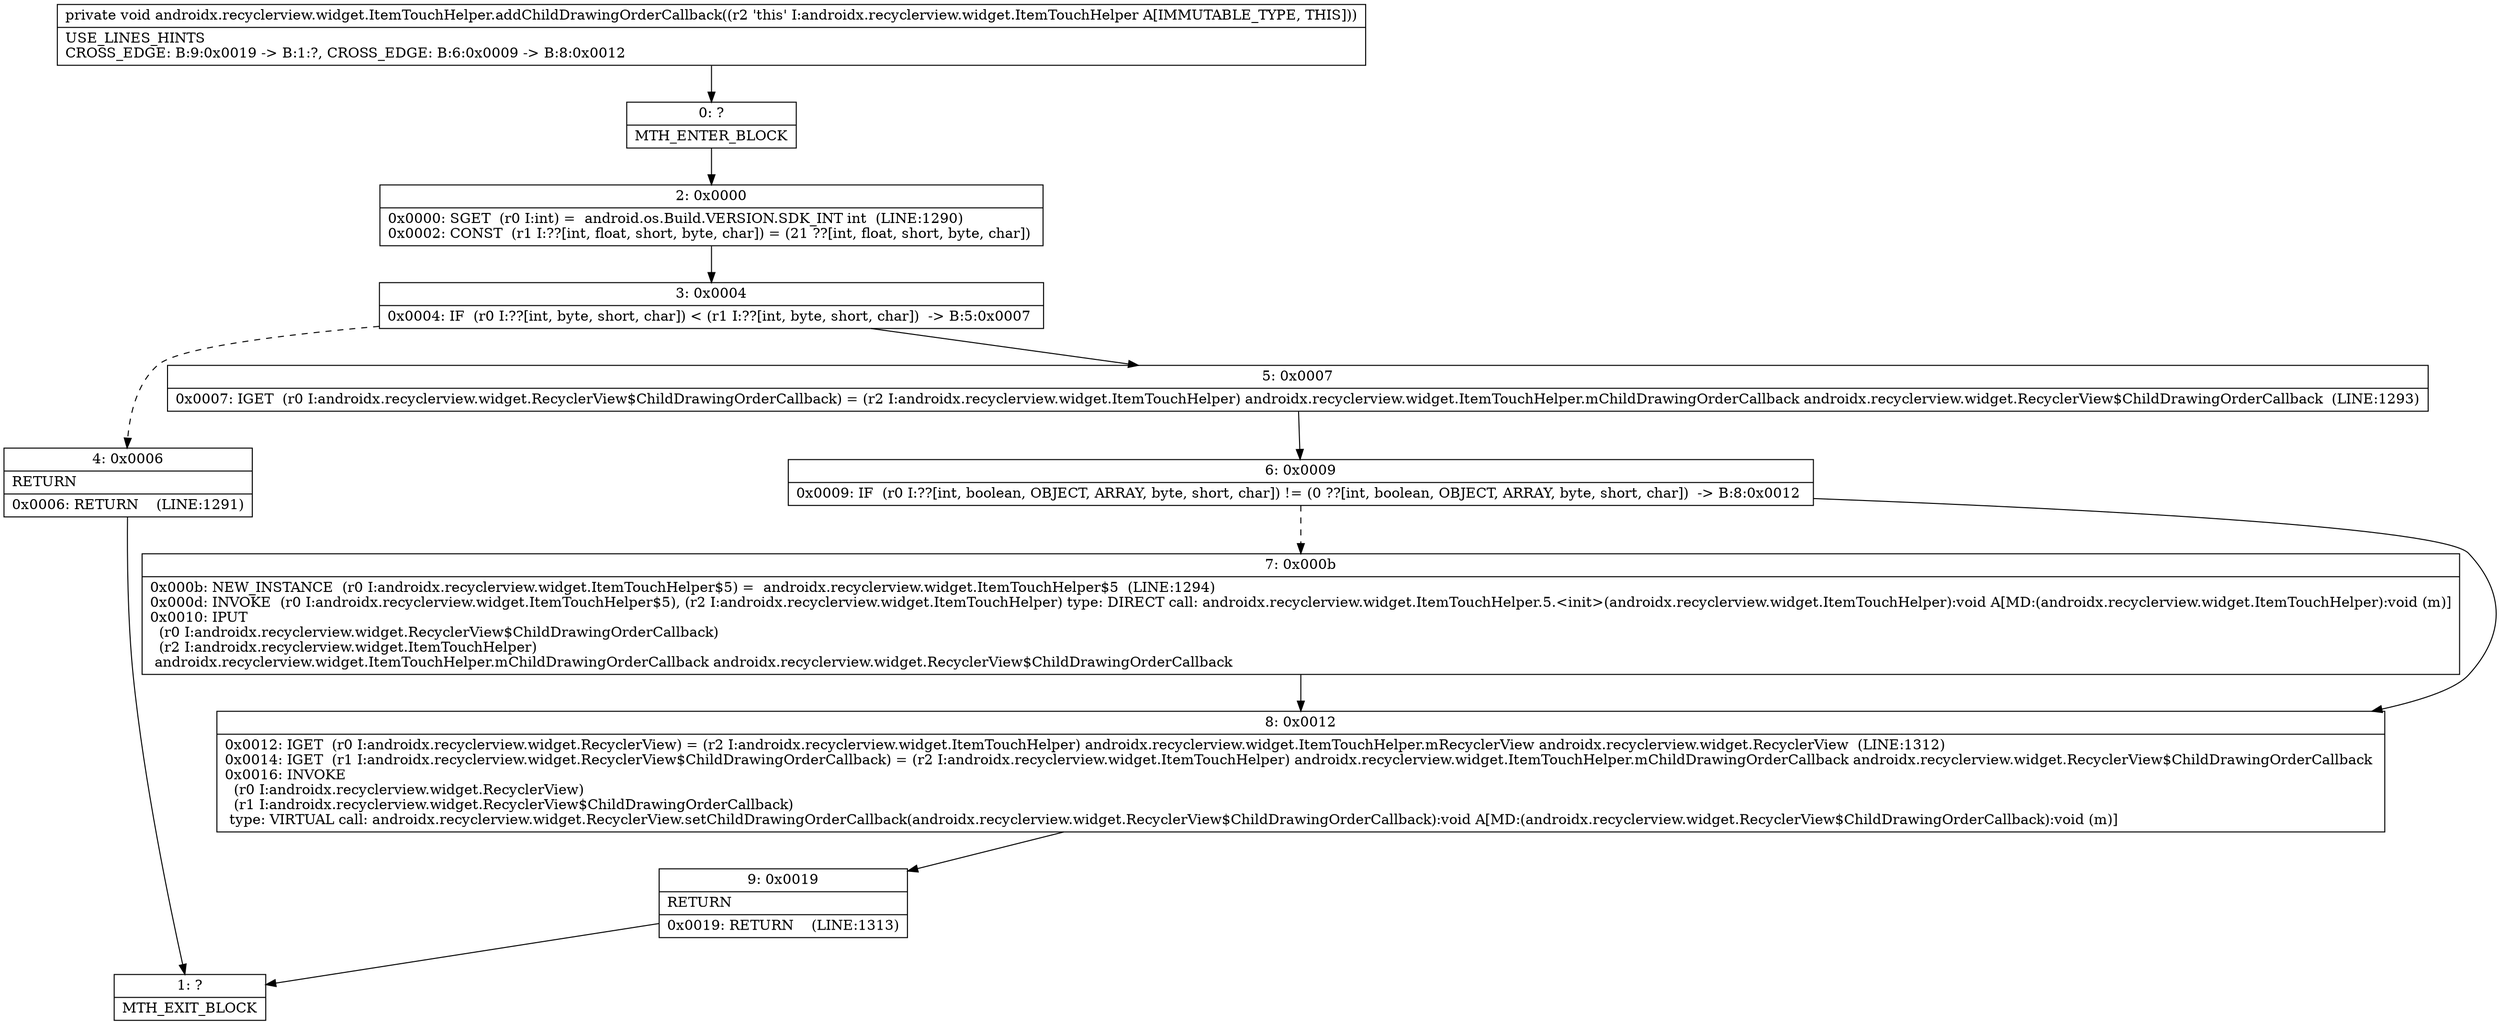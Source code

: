digraph "CFG forandroidx.recyclerview.widget.ItemTouchHelper.addChildDrawingOrderCallback()V" {
Node_0 [shape=record,label="{0\:\ ?|MTH_ENTER_BLOCK\l}"];
Node_2 [shape=record,label="{2\:\ 0x0000|0x0000: SGET  (r0 I:int) =  android.os.Build.VERSION.SDK_INT int  (LINE:1290)\l0x0002: CONST  (r1 I:??[int, float, short, byte, char]) = (21 ??[int, float, short, byte, char]) \l}"];
Node_3 [shape=record,label="{3\:\ 0x0004|0x0004: IF  (r0 I:??[int, byte, short, char]) \< (r1 I:??[int, byte, short, char])  \-\> B:5:0x0007 \l}"];
Node_4 [shape=record,label="{4\:\ 0x0006|RETURN\l|0x0006: RETURN    (LINE:1291)\l}"];
Node_1 [shape=record,label="{1\:\ ?|MTH_EXIT_BLOCK\l}"];
Node_5 [shape=record,label="{5\:\ 0x0007|0x0007: IGET  (r0 I:androidx.recyclerview.widget.RecyclerView$ChildDrawingOrderCallback) = (r2 I:androidx.recyclerview.widget.ItemTouchHelper) androidx.recyclerview.widget.ItemTouchHelper.mChildDrawingOrderCallback androidx.recyclerview.widget.RecyclerView$ChildDrawingOrderCallback  (LINE:1293)\l}"];
Node_6 [shape=record,label="{6\:\ 0x0009|0x0009: IF  (r0 I:??[int, boolean, OBJECT, ARRAY, byte, short, char]) != (0 ??[int, boolean, OBJECT, ARRAY, byte, short, char])  \-\> B:8:0x0012 \l}"];
Node_7 [shape=record,label="{7\:\ 0x000b|0x000b: NEW_INSTANCE  (r0 I:androidx.recyclerview.widget.ItemTouchHelper$5) =  androidx.recyclerview.widget.ItemTouchHelper$5  (LINE:1294)\l0x000d: INVOKE  (r0 I:androidx.recyclerview.widget.ItemTouchHelper$5), (r2 I:androidx.recyclerview.widget.ItemTouchHelper) type: DIRECT call: androidx.recyclerview.widget.ItemTouchHelper.5.\<init\>(androidx.recyclerview.widget.ItemTouchHelper):void A[MD:(androidx.recyclerview.widget.ItemTouchHelper):void (m)]\l0x0010: IPUT  \l  (r0 I:androidx.recyclerview.widget.RecyclerView$ChildDrawingOrderCallback)\l  (r2 I:androidx.recyclerview.widget.ItemTouchHelper)\l androidx.recyclerview.widget.ItemTouchHelper.mChildDrawingOrderCallback androidx.recyclerview.widget.RecyclerView$ChildDrawingOrderCallback \l}"];
Node_8 [shape=record,label="{8\:\ 0x0012|0x0012: IGET  (r0 I:androidx.recyclerview.widget.RecyclerView) = (r2 I:androidx.recyclerview.widget.ItemTouchHelper) androidx.recyclerview.widget.ItemTouchHelper.mRecyclerView androidx.recyclerview.widget.RecyclerView  (LINE:1312)\l0x0014: IGET  (r1 I:androidx.recyclerview.widget.RecyclerView$ChildDrawingOrderCallback) = (r2 I:androidx.recyclerview.widget.ItemTouchHelper) androidx.recyclerview.widget.ItemTouchHelper.mChildDrawingOrderCallback androidx.recyclerview.widget.RecyclerView$ChildDrawingOrderCallback \l0x0016: INVOKE  \l  (r0 I:androidx.recyclerview.widget.RecyclerView)\l  (r1 I:androidx.recyclerview.widget.RecyclerView$ChildDrawingOrderCallback)\l type: VIRTUAL call: androidx.recyclerview.widget.RecyclerView.setChildDrawingOrderCallback(androidx.recyclerview.widget.RecyclerView$ChildDrawingOrderCallback):void A[MD:(androidx.recyclerview.widget.RecyclerView$ChildDrawingOrderCallback):void (m)]\l}"];
Node_9 [shape=record,label="{9\:\ 0x0019|RETURN\l|0x0019: RETURN    (LINE:1313)\l}"];
MethodNode[shape=record,label="{private void androidx.recyclerview.widget.ItemTouchHelper.addChildDrawingOrderCallback((r2 'this' I:androidx.recyclerview.widget.ItemTouchHelper A[IMMUTABLE_TYPE, THIS]))  | USE_LINES_HINTS\lCROSS_EDGE: B:9:0x0019 \-\> B:1:?, CROSS_EDGE: B:6:0x0009 \-\> B:8:0x0012\l}"];
MethodNode -> Node_0;Node_0 -> Node_2;
Node_2 -> Node_3;
Node_3 -> Node_4[style=dashed];
Node_3 -> Node_5;
Node_4 -> Node_1;
Node_5 -> Node_6;
Node_6 -> Node_7[style=dashed];
Node_6 -> Node_8;
Node_7 -> Node_8;
Node_8 -> Node_9;
Node_9 -> Node_1;
}

